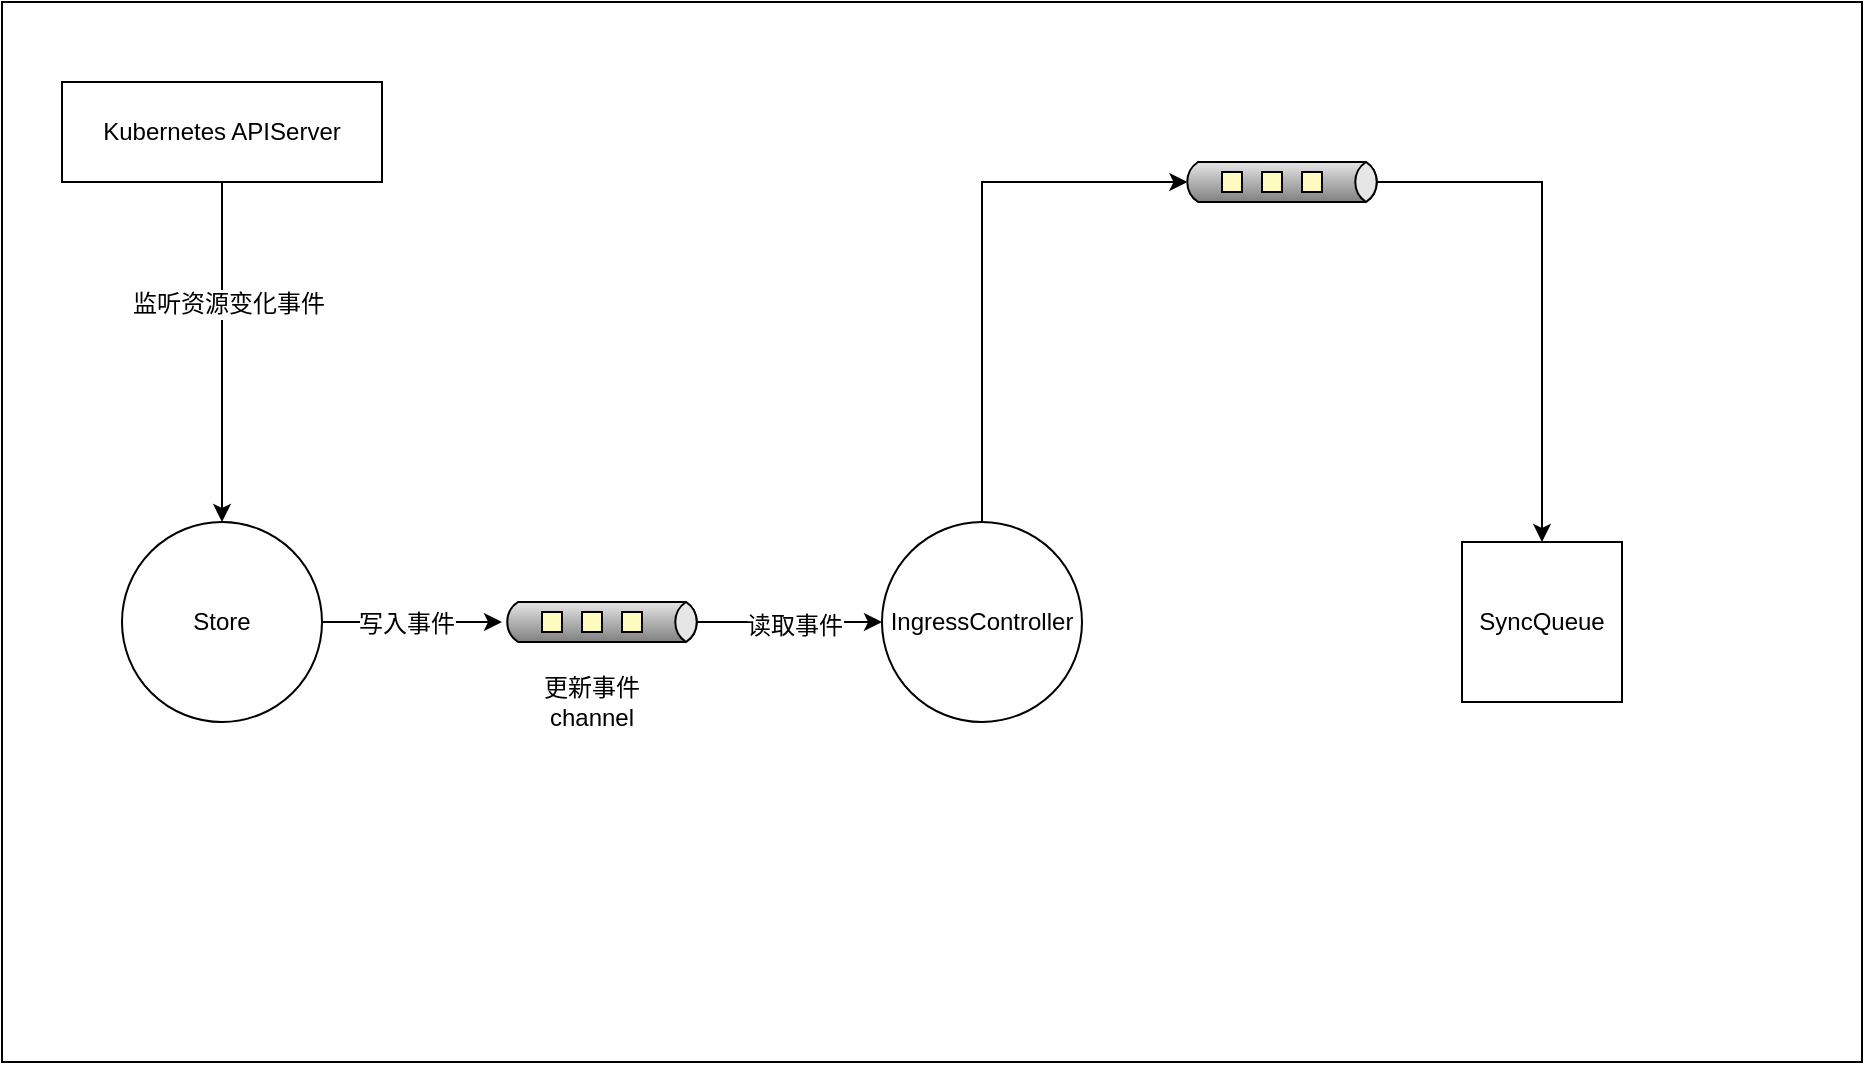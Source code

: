 <mxfile version="12.2.4"><diagram id="a7KwQxyENYR3TJE2TP0A"><mxGraphModel dx="1051" dy="873" grid="1" gridSize="10" guides="1" tooltips="1" connect="1" arrows="1" fold="1" page="1" pageScale="1" pageWidth="827" pageHeight="1169" math="0" shadow="0"><root><mxCell id="0"/><mxCell id="1" parent="0"/><mxCell id="2" value="" style="rounded=0;whiteSpace=wrap;html=1;" vertex="1" parent="1"><mxGeometry x="10" y="160" width="930" height="530" as="geometry"/></mxCell><mxCell id="9" style="edgeStyle=orthogonalEdgeStyle;rounded=0;orthogonalLoop=1;jettySize=auto;html=1;exitX=0.5;exitY=1;exitDx=0;exitDy=0;" edge="1" parent="1" source="3" target="4"><mxGeometry relative="1" as="geometry"/></mxCell><mxCell id="10" value="监听资源变化事件" style="text;html=1;resizable=0;points=[];align=center;verticalAlign=middle;labelBackgroundColor=#ffffff;" vertex="1" connectable="0" parent="9"><mxGeometry x="-0.282" y="3" relative="1" as="geometry"><mxPoint as="offset"/></mxGeometry></mxCell><mxCell id="3" value="Kubernetes APIServer" style="rounded=0;whiteSpace=wrap;html=1;" vertex="1" parent="1"><mxGeometry x="40" y="200" width="160" height="50" as="geometry"/></mxCell><mxCell id="11" style="edgeStyle=orthogonalEdgeStyle;rounded=0;orthogonalLoop=1;jettySize=auto;html=1;exitX=1;exitY=0.5;exitDx=0;exitDy=0;" edge="1" parent="1" source="4" target="5"><mxGeometry relative="1" as="geometry"/></mxCell><mxCell id="14" value="写入事件" style="text;html=1;resizable=0;points=[];align=center;verticalAlign=middle;labelBackgroundColor=#ffffff;" vertex="1" connectable="0" parent="11"><mxGeometry x="-0.067" y="-1" relative="1" as="geometry"><mxPoint as="offset"/></mxGeometry></mxCell><mxCell id="4" value="Store" style="ellipse;whiteSpace=wrap;html=1;aspect=fixed;" vertex="1" parent="1"><mxGeometry x="70" y="420" width="100" height="100" as="geometry"/></mxCell><mxCell id="12" style="edgeStyle=orthogonalEdgeStyle;rounded=0;orthogonalLoop=1;jettySize=auto;html=1;exitX=1;exitY=0.5;exitDx=-2.7;exitDy=0;exitPerimeter=0;entryX=0;entryY=0.5;entryDx=0;entryDy=0;" edge="1" parent="1" source="5" target="6"><mxGeometry relative="1" as="geometry"/></mxCell><mxCell id="15" value="读取事件" style="text;html=1;resizable=0;points=[];align=center;verticalAlign=middle;labelBackgroundColor=#ffffff;" vertex="1" connectable="0" parent="12"><mxGeometry x="0.032" y="-2" relative="1" as="geometry"><mxPoint as="offset"/></mxGeometry></mxCell><mxCell id="5" value="" style="strokeWidth=1;outlineConnect=0;dashed=0;align=center;html=1;fontSize=8;shape=mxgraph.eip.dataChannel;verticalLabelPosition=bottom;labelBackgroundColor=#ffffff;verticalAlign=top;" vertex="1" parent="1"><mxGeometry x="260" y="460" width="100" height="20" as="geometry"/></mxCell><mxCell id="17" style="edgeStyle=orthogonalEdgeStyle;rounded=0;orthogonalLoop=1;jettySize=auto;html=1;exitX=0.5;exitY=0;exitDx=0;exitDy=0;entryX=0;entryY=0.5;entryDx=2.7;entryDy=0;entryPerimeter=0;" edge="1" parent="1" source="6" target="7"><mxGeometry relative="1" as="geometry"><Array as="points"><mxPoint x="500" y="250"/></Array></mxGeometry></mxCell><mxCell id="6" value="IngressController" style="ellipse;whiteSpace=wrap;html=1;aspect=fixed;" vertex="1" parent="1"><mxGeometry x="450" y="420" width="100" height="100" as="geometry"/></mxCell><mxCell id="18" style="edgeStyle=orthogonalEdgeStyle;rounded=0;orthogonalLoop=1;jettySize=auto;html=1;exitX=1;exitY=0.5;exitDx=-2.7;exitDy=0;exitPerimeter=0;entryX=0.5;entryY=0;entryDx=0;entryDy=0;" edge="1" parent="1" source="7" target="8"><mxGeometry relative="1" as="geometry"/></mxCell><mxCell id="7" value="" style="strokeWidth=1;outlineConnect=0;dashed=0;align=center;html=1;fontSize=8;shape=mxgraph.eip.dataChannel;verticalLabelPosition=bottom;labelBackgroundColor=#ffffff;verticalAlign=top;" vertex="1" parent="1"><mxGeometry x="600" y="240" width="100" height="20" as="geometry"/></mxCell><mxCell id="8" value="SyncQueue" style="whiteSpace=wrap;html=1;aspect=fixed;" vertex="1" parent="1"><mxGeometry x="740" y="430" width="80" height="80" as="geometry"/></mxCell><mxCell id="13" value="更新事件channel" style="text;html=1;strokeColor=none;fillColor=none;align=center;verticalAlign=middle;whiteSpace=wrap;rounded=0;" vertex="1" parent="1"><mxGeometry x="270" y="500" width="70" height="20" as="geometry"/></mxCell></root></mxGraphModel></diagram></mxfile>